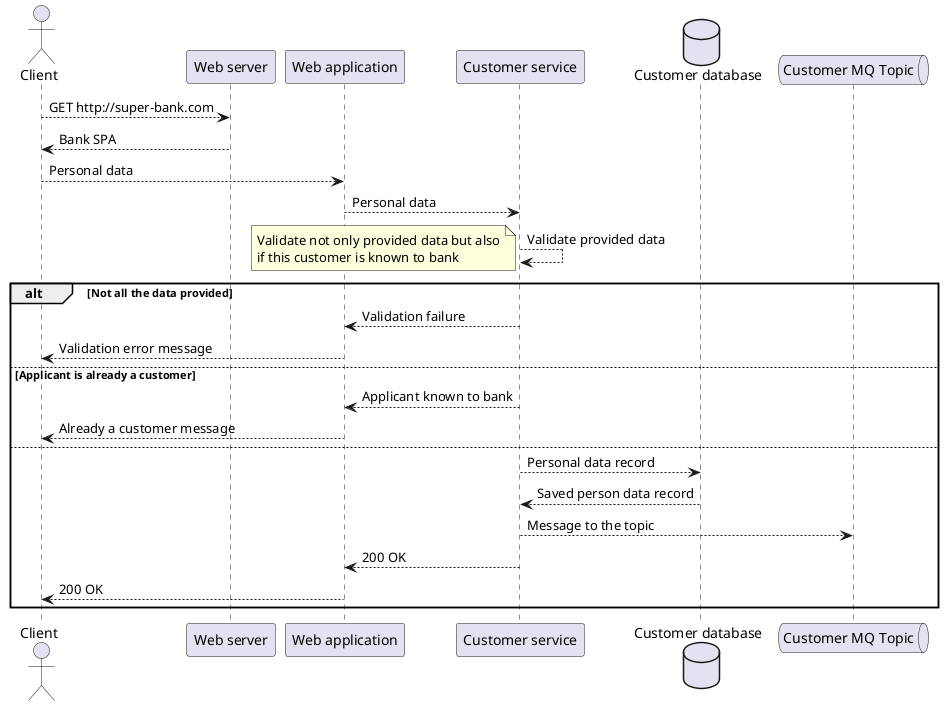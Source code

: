 @startuml Sequence diagram

    actor Client as client
    participant "Web server" as webServer
    participant "Web application" as webApplication
    participant "Customer service" as customerService
    database "Customer database" as customerDatabase
    queue "Customer MQ Topic" as customerTopic

    client --> webServer: GET http://super-bank.com
    webServer --> client: Bank SPA

    client --> webApplication: Personal data

        webApplication --> customerService: Personal data
            customerService --> customerService: Validate provided data
            note left
                Validate not only provided data but also
                if this customer is known to bank
            end note

            alt Not all the data provided
                customerService --> webApplication: Validation failure
                webApplication --> client: Validation error message
            else Applicant is already a customer
                customerService --> webApplication: Applicant known to bank
                webApplication --> client: Already a customer message
            else
                customerService --> customerDatabase: Personal data record
                customerDatabase --> customerService: Saved person data record

                customerService --> customerTopic: Message to the topic

                customerService --> webApplication: 200 OK
                webApplication --> client: 200 OK
            end

@enduml